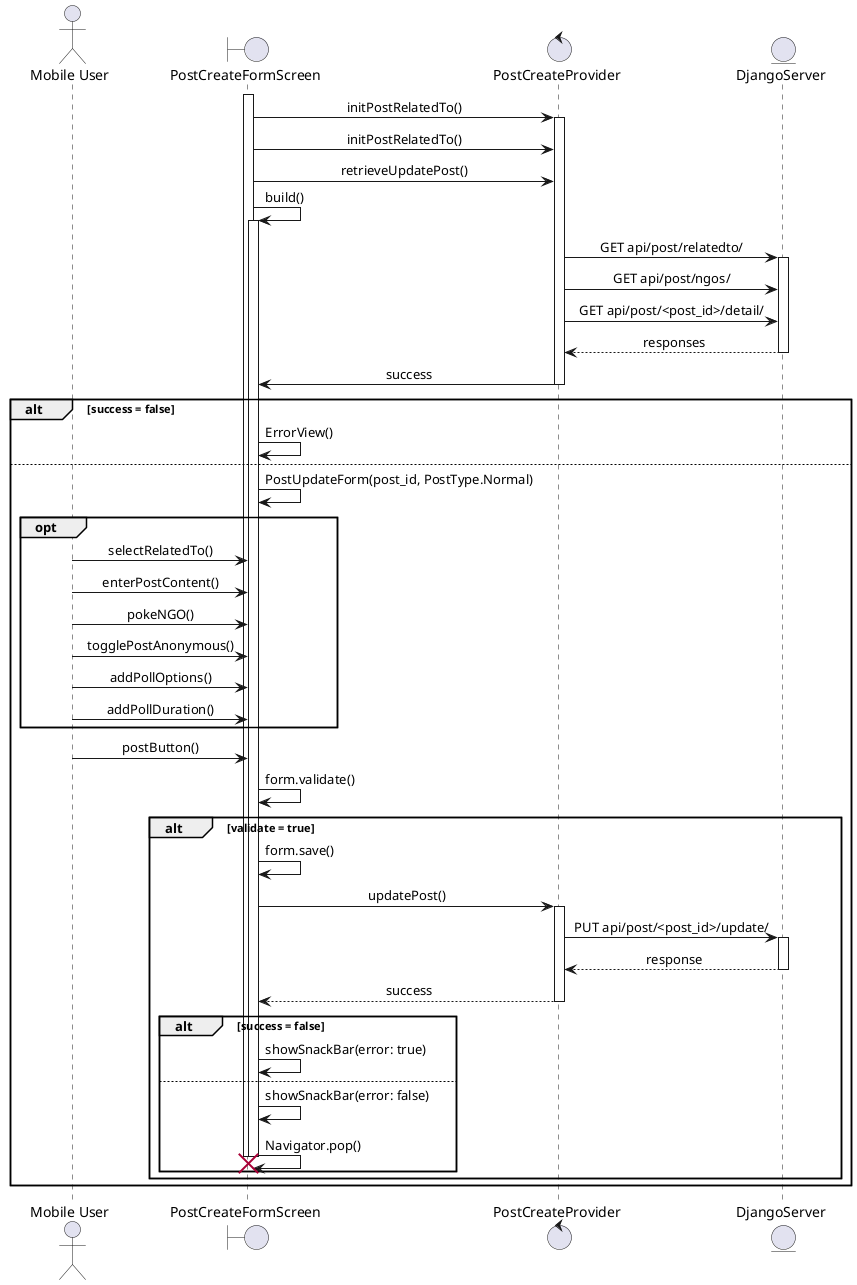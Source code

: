 @startuml uc1-sequence
skinparam sequenceMessageAlign center
actor       "Mobile User"       as actor
boundary    PostCreateFormScreen    as ui
control     PostCreateProvider  as provider
entity      DjangoServer      as server

activate  ui
ui -> provider: initPostRelatedTo()
activate provider
ui -> provider: initPostRelatedTo()
ui -> provider: retrieveUpdatePost()
ui -> ui: build()
activate ui
provider  -> server: GET api/post/relatedto/
activate server
provider  -> server: GET api/post/ngos/
provider  -> server: GET api/post/<post_id>/detail/
return responses
provider -> ui: success
deactivate provider
alt success = false
    ui -> ui: ErrorView()
else
    ui -> ui: PostUpdateForm(post_id, PostType.Normal)
    opt
        actor -> ui: selectRelatedTo()
        actor -> ui: enterPostContent()
        actor -> ui: pokeNGO()
        actor -> ui: togglePostAnonymous()
        actor -> ui: addPollOptions()
            actor -> ui: addPollDuration()
    end
    actor -> ui: postButton()
    ui -> ui: form.validate()
    alt validate = true
        ui -> ui: form.save()
        ui -> provider: updatePost()
        activate provider
        provider -> server: PUT api/post/<post_id>/update/
        activate server
        server --> provider: response
        deactivate server
        return success
        alt success = false
            ui -> ui: showSnackBar(error: true)
        else
            ui -> ui: showSnackBar(error: false)
            ui -> ui: Navigator.pop()
            deactivate ui
            destroy ui
        end
    end
end
@enduml
